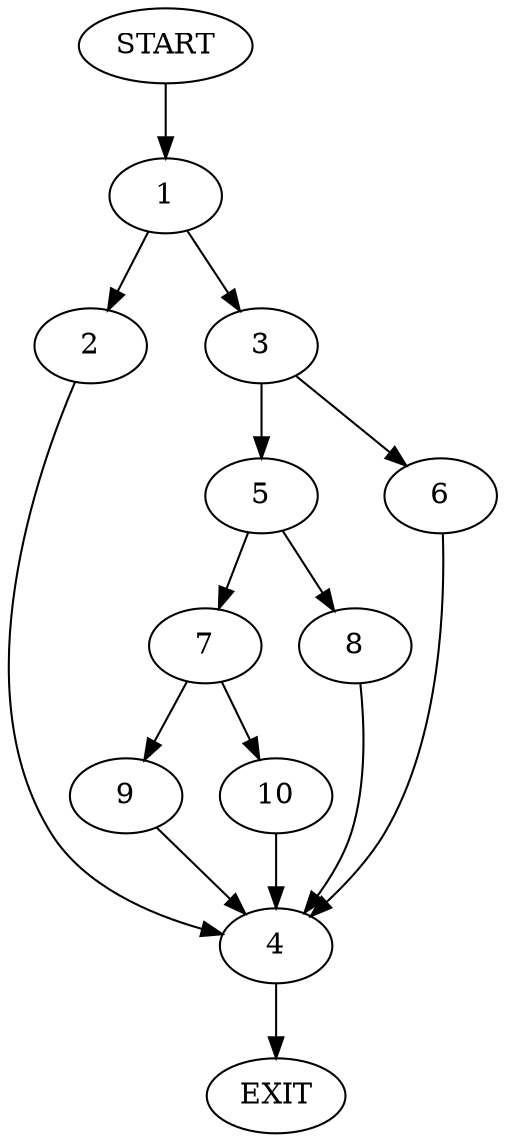 digraph {
0 [label="START"]
11 [label="EXIT"]
0 -> 1
1 -> 2
1 -> 3
2 -> 4
3 -> 5
3 -> 6
4 -> 11
5 -> 7
5 -> 8
6 -> 4
8 -> 4
7 -> 9
7 -> 10
10 -> 4
9 -> 4
}
